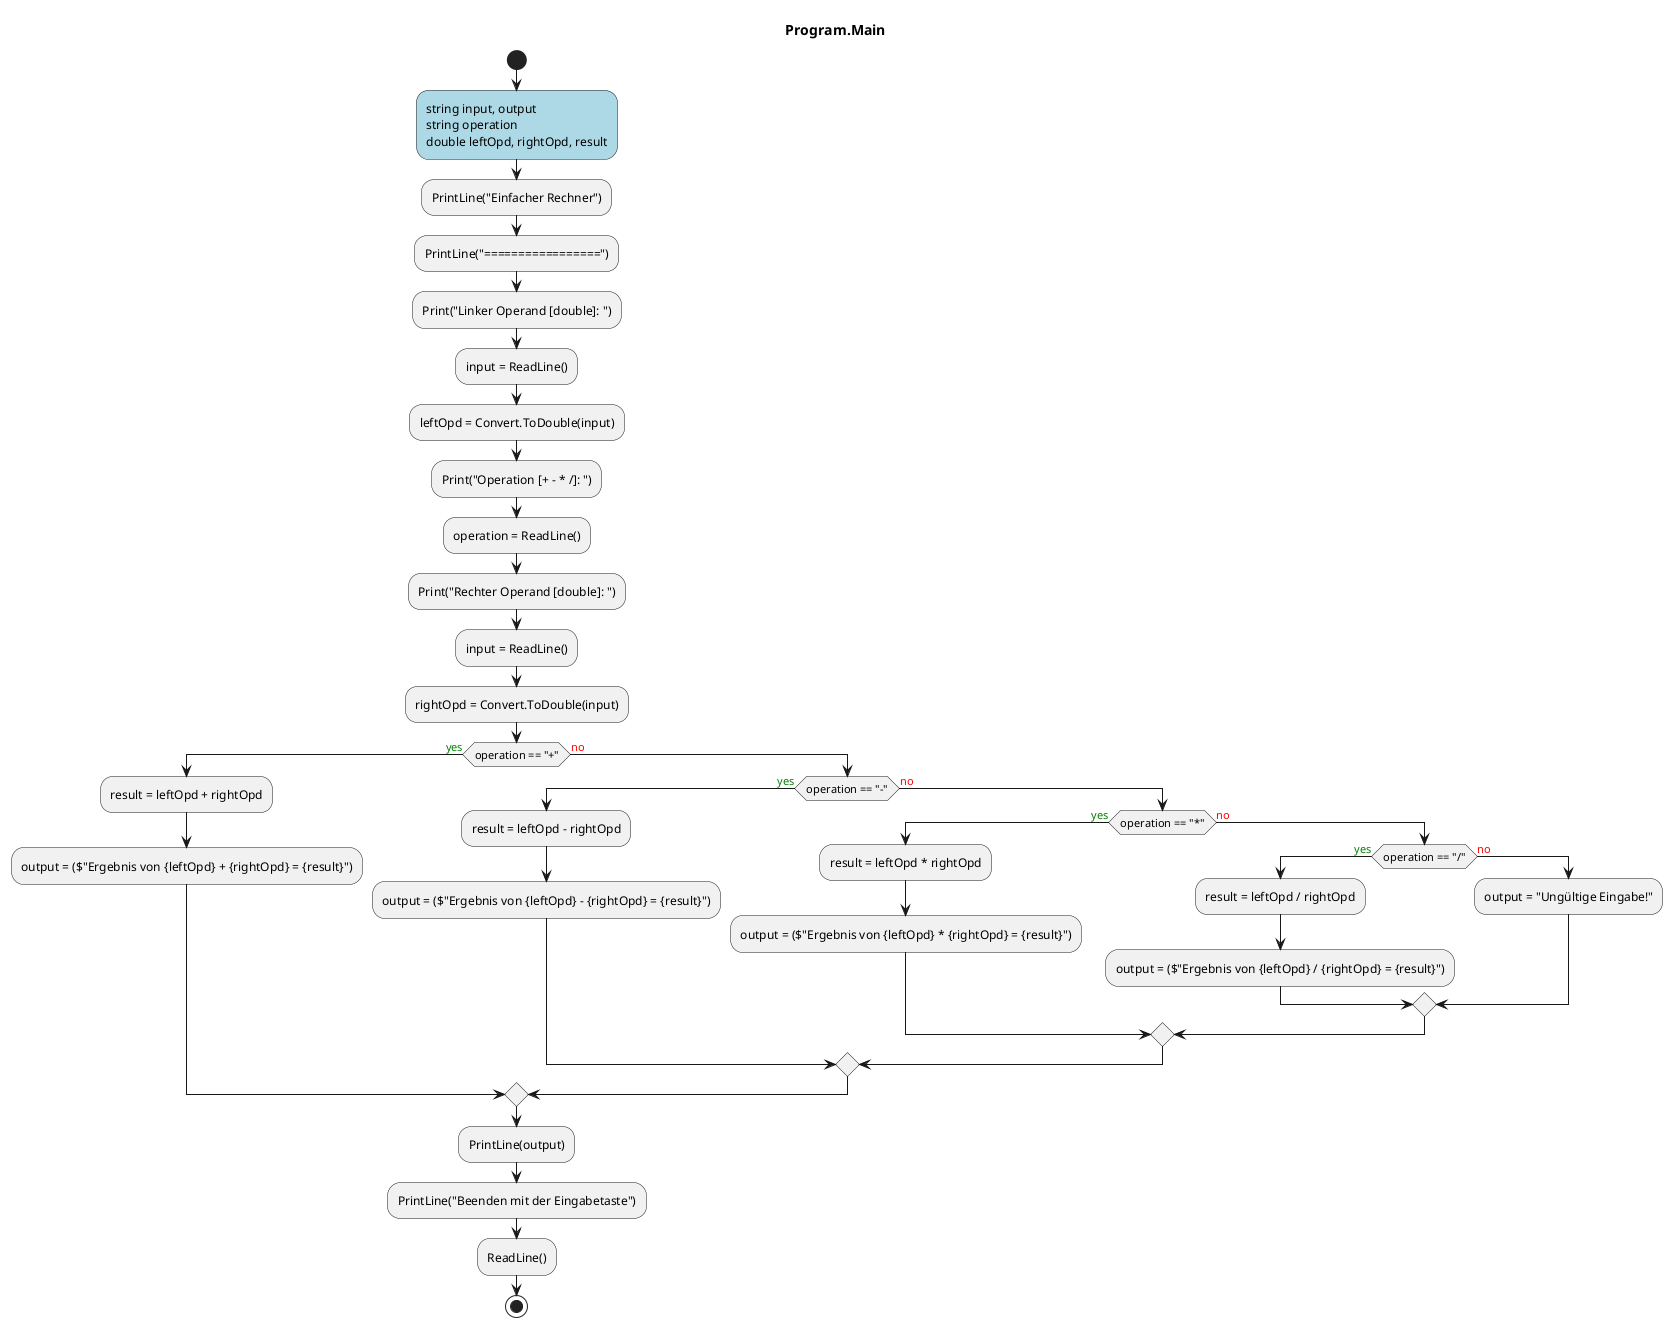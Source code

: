 @startuml Program.Main
title Program.Main
start
#LightBlue:string input, output
string operation
double leftOpd, rightOpd, result;
:PrintLine("Einfacher Rechner");
:PrintLine("=================");
:Print("Linker Operand [double]: ");
:input = ReadLine();
:leftOpd = Convert.ToDouble(input);
:Print("Operation [+ - * /]: ");
:operation = ReadLine();
:Print("Rechter Operand [double]: ");
:input = ReadLine();
:rightOpd = Convert.ToDouble(input);
if (operation == "+") then (<color:green>yes)
    :result = leftOpd + rightOpd;
    :output = ($"Ergebnis von {leftOpd} + {rightOpd} = {result}");
  else (<color:red>no)
    if (operation == "-") then (<color:green>yes)
        :result = leftOpd - rightOpd;
        :output = ($"Ergebnis von {leftOpd} - {rightOpd} = {result}");
      else (<color:red>no)
        if (operation == "*") then (<color:green>yes)
            :result = leftOpd * rightOpd;
            :output = ($"Ergebnis von {leftOpd} * {rightOpd} = {result}");
          else (<color:red>no)
            if (operation == "/") then (<color:green>yes)
                :result = leftOpd / rightOpd;
                :output = ($"Ergebnis von {leftOpd} / {rightOpd} = {result}");
              else (<color:red>no)
                  :output = "Ungültige Eingabe!";
            endif
        endif
    endif
endif
:PrintLine(output);
:PrintLine("Beenden mit der Eingabetaste");
:ReadLine();
stop
@enduml
